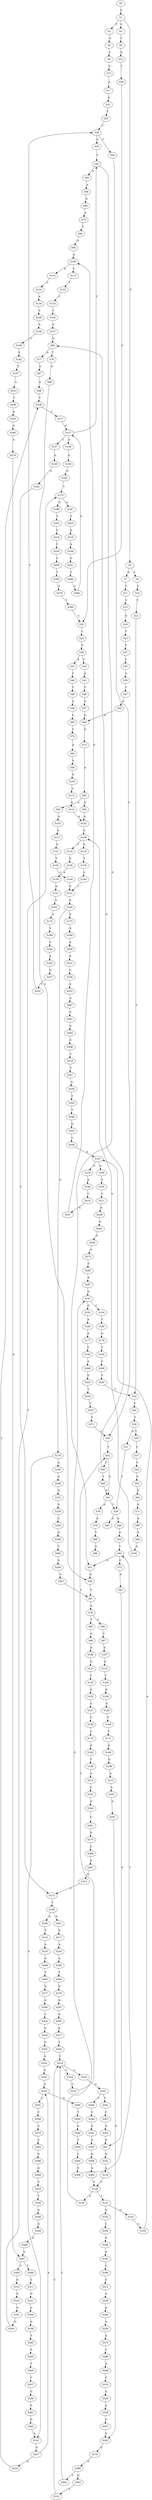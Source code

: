 strict digraph  {
	S0 -> S1 [ label = C ];
	S1 -> S2 [ label = T ];
	S1 -> S3 [ label = G ];
	S1 -> S4 [ label = C ];
	S2 -> S5 [ label = G ];
	S3 -> S6 [ label = T ];
	S3 -> S7 [ label = A ];
	S4 -> S8 [ label = T ];
	S5 -> S9 [ label = C ];
	S6 -> S10 [ label = C ];
	S7 -> S11 [ label = T ];
	S8 -> S12 [ label = G ];
	S9 -> S13 [ label = C ];
	S10 -> S14 [ label = C ];
	S11 -> S15 [ label = C ];
	S12 -> S16 [ label = T ];
	S13 -> S17 [ label = A ];
	S14 -> S18 [ label = T ];
	S15 -> S19 [ label = G ];
	S16 -> S20 [ label = C ];
	S17 -> S21 [ label = G ];
	S18 -> S22 [ label = C ];
	S19 -> S23 [ label = T ];
	S20 -> S24 [ label = C ];
	S21 -> S25 [ label = T ];
	S22 -> S26 [ label = T ];
	S23 -> S27 [ label = T ];
	S24 -> S28 [ label = T ];
	S25 -> S29 [ label = C ];
	S26 -> S30 [ label = T ];
	S26 -> S31 [ label = G ];
	S27 -> S32 [ label = T ];
	S28 -> S33 [ label = A ];
	S28 -> S34 [ label = T ];
	S29 -> S35 [ label = G ];
	S29 -> S36 [ label = T ];
	S30 -> S37 [ label = C ];
	S31 -> S38 [ label = T ];
	S32 -> S39 [ label = G ];
	S33 -> S40 [ label = C ];
	S34 -> S41 [ label = G ];
	S35 -> S42 [ label = T ];
	S36 -> S43 [ label = C ];
	S37 -> S44 [ label = T ];
	S38 -> S45 [ label = A ];
	S38 -> S46 [ label = C ];
	S39 -> S47 [ label = T ];
	S40 -> S48 [ label = T ];
	S41 -> S49 [ label = T ];
	S42 -> S50 [ label = A ];
	S42 -> S51 [ label = G ];
	S43 -> S52 [ label = T ];
	S44 -> S53 [ label = C ];
	S46 -> S54 [ label = G ];
	S47 -> S55 [ label = A ];
	S48 -> S56 [ label = A ];
	S49 -> S57 [ label = A ];
	S50 -> S58 [ label = A ];
	S51 -> S59 [ label = G ];
	S52 -> S60 [ label = C ];
	S52 -> S61 [ label = G ];
	S53 -> S62 [ label = G ];
	S54 -> S63 [ label = T ];
	S55 -> S64 [ label = G ];
	S56 -> S65 [ label = C ];
	S57 -> S64 [ label = G ];
	S58 -> S66 [ label = G ];
	S59 -> S67 [ label = T ];
	S60 -> S68 [ label = T ];
	S60 -> S69 [ label = G ];
	S61 -> S70 [ label = A ];
	S61 -> S38 [ label = T ];
	S62 -> S71 [ label = G ];
	S63 -> S72 [ label = C ];
	S63 -> S51 [ label = G ];
	S64 -> S73 [ label = G ];
	S65 -> S74 [ label = C ];
	S66 -> S75 [ label = A ];
	S67 -> S76 [ label = A ];
	S68 -> S61 [ label = G ];
	S69 -> S77 [ label = A ];
	S69 -> S78 [ label = T ];
	S70 -> S79 [ label = G ];
	S71 -> S80 [ label = A ];
	S72 -> S81 [ label = G ];
	S73 -> S82 [ label = A ];
	S74 -> S83 [ label = A ];
	S75 -> S84 [ label = C ];
	S76 -> S85 [ label = T ];
	S76 -> S86 [ label = C ];
	S77 -> S87 [ label = A ];
	S78 -> S88 [ label = G ];
	S79 -> S89 [ label = T ];
	S80 -> S90 [ label = G ];
	S81 -> S91 [ label = G ];
	S82 -> S92 [ label = G ];
	S82 -> S93 [ label = A ];
	S83 -> S94 [ label = G ];
	S84 -> S95 [ label = G ];
	S85 -> S96 [ label = G ];
	S86 -> S97 [ label = C ];
	S87 -> S98 [ label = G ];
	S88 -> S59 [ label = G ];
	S89 -> S99 [ label = A ];
	S90 -> S100 [ label = A ];
	S91 -> S101 [ label = A ];
	S92 -> S102 [ label = A ];
	S93 -> S103 [ label = A ];
	S94 -> S104 [ label = G ];
	S95 -> S105 [ label = G ];
	S96 -> S106 [ label = A ];
	S97 -> S107 [ label = G ];
	S98 -> S108 [ label = T ];
	S100 -> S109 [ label = G ];
	S101 -> S110 [ label = A ];
	S102 -> S109 [ label = G ];
	S103 -> S111 [ label = G ];
	S104 -> S112 [ label = A ];
	S105 -> S113 [ label = C ];
	S105 -> S114 [ label = A ];
	S106 -> S115 [ label = G ];
	S107 -> S116 [ label = G ];
	S108 -> S117 [ label = C ];
	S109 -> S118 [ label = T ];
	S109 -> S119 [ label = G ];
	S110 -> S120 [ label = C ];
	S111 -> S121 [ label = G ];
	S112 -> S122 [ label = G ];
	S113 -> S123 [ label = T ];
	S114 -> S124 [ label = C ];
	S115 -> S125 [ label = C ];
	S116 -> S126 [ label = T ];
	S117 -> S127 [ label = G ];
	S118 -> S128 [ label = C ];
	S119 -> S129 [ label = T ];
	S120 -> S130 [ label = A ];
	S120 -> S131 [ label = T ];
	S121 -> S132 [ label = T ];
	S122 -> S102 [ label = A ];
	S123 -> S133 [ label = C ];
	S124 -> S134 [ label = A ];
	S125 -> S135 [ label = G ];
	S126 -> S136 [ label = G ];
	S127 -> S137 [ label = C ];
	S127 -> S42 [ label = T ];
	S127 -> S138 [ label = A ];
	S128 -> S139 [ label = A ];
	S129 -> S140 [ label = C ];
	S130 -> S141 [ label = G ];
	S131 -> S142 [ label = G ];
	S131 -> S143 [ label = A ];
	S132 -> S144 [ label = C ];
	S133 -> S145 [ label = T ];
	S134 -> S146 [ label = C ];
	S135 -> S147 [ label = G ];
	S136 -> S148 [ label = G ];
	S137 -> S149 [ label = G ];
	S138 -> S150 [ label = G ];
	S139 -> S151 [ label = G ];
	S140 -> S152 [ label = C ];
	S141 -> S153 [ label = G ];
	S141 -> S154 [ label = C ];
	S142 -> S155 [ label = C ];
	S143 -> S156 [ label = C ];
	S144 -> S152 [ label = C ];
	S145 -> S157 [ label = C ];
	S146 -> S158 [ label = A ];
	S147 -> S159 [ label = T ];
	S148 -> S160 [ label = T ];
	S149 -> S161 [ label = G ];
	S150 -> S162 [ label = G ];
	S151 -> S163 [ label = G ];
	S152 -> S164 [ label = C ];
	S153 -> S165 [ label = A ];
	S154 -> S166 [ label = C ];
	S155 -> S167 [ label = A ];
	S156 -> S168 [ label = A ];
	S157 -> S69 [ label = G ];
	S158 -> S169 [ label = C ];
	S159 -> S170 [ label = C ];
	S160 -> S171 [ label = T ];
	S161 -> S172 [ label = C ];
	S162 -> S173 [ label = T ];
	S163 -> S174 [ label = A ];
	S164 -> S175 [ label = A ];
	S164 -> S176 [ label = G ];
	S165 -> S177 [ label = A ];
	S166 -> S178 [ label = G ];
	S167 -> S179 [ label = G ];
	S167 -> S180 [ label = A ];
	S168 -> S181 [ label = A ];
	S169 -> S182 [ label = C ];
	S170 -> S183 [ label = G ];
	S171 -> S184 [ label = A ];
	S172 -> S185 [ label = T ];
	S173 -> S186 [ label = G ];
	S173 -> S187 [ label = A ];
	S174 -> S188 [ label = C ];
	S175 -> S189 [ label = G ];
	S176 -> S190 [ label = G ];
	S176 -> S191 [ label = A ];
	S177 -> S192 [ label = T ];
	S178 -> S193 [ label = T ];
	S179 -> S194 [ label = A ];
	S180 -> S195 [ label = C ];
	S181 -> S196 [ label = C ];
	S182 -> S197 [ label = T ];
	S183 -> S198 [ label = C ];
	S184 -> S199 [ label = G ];
	S185 -> S200 [ label = A ];
	S185 -> S201 [ label = G ];
	S186 -> S202 [ label = T ];
	S187 -> S203 [ label = T ];
	S188 -> S204 [ label = C ];
	S189 -> S205 [ label = A ];
	S190 -> S206 [ label = A ];
	S191 -> S207 [ label = A ];
	S192 -> S208 [ label = A ];
	S193 -> S209 [ label = C ];
	S194 -> S210 [ label = C ];
	S195 -> S211 [ label = C ];
	S196 -> S212 [ label = G ];
	S197 -> S213 [ label = C ];
	S198 -> S214 [ label = A ];
	S199 -> S215 [ label = A ];
	S200 -> S216 [ label = T ];
	S201 -> S217 [ label = G ];
	S202 -> S218 [ label = C ];
	S203 -> S219 [ label = A ];
	S204 -> S220 [ label = A ];
	S205 -> S221 [ label = G ];
	S206 -> S222 [ label = G ];
	S207 -> S223 [ label = A ];
	S207 -> S224 [ label = G ];
	S208 -> S225 [ label = G ];
	S209 -> S226 [ label = C ];
	S210 -> S227 [ label = G ];
	S211 -> S228 [ label = A ];
	S212 -> S229 [ label = A ];
	S213 -> S230 [ label = T ];
	S214 -> S231 [ label = C ];
	S215 -> S232 [ label = A ];
	S216 -> S233 [ label = A ];
	S217 -> S234 [ label = A ];
	S218 -> S235 [ label = C ];
	S219 -> S236 [ label = A ];
	S220 -> S237 [ label = G ];
	S221 -> S238 [ label = C ];
	S222 -> S239 [ label = G ];
	S223 -> S240 [ label = G ];
	S223 -> S241 [ label = C ];
	S224 -> S108 [ label = T ];
	S225 -> S242 [ label = T ];
	S226 -> S18 [ label = T ];
	S227 -> S105 [ label = G ];
	S228 -> S243 [ label = G ];
	S229 -> S244 [ label = A ];
	S230 -> S245 [ label = A ];
	S231 -> S246 [ label = G ];
	S232 -> S247 [ label = G ];
	S233 -> S248 [ label = G ];
	S234 -> S249 [ label = A ];
	S235 -> S250 [ label = C ];
	S236 -> S251 [ label = G ];
	S237 -> S252 [ label = T ];
	S238 -> S253 [ label = C ];
	S239 -> S254 [ label = C ];
	S240 -> S255 [ label = T ];
	S241 -> S256 [ label = C ];
	S242 -> S257 [ label = C ];
	S243 -> S258 [ label = A ];
	S244 -> S259 [ label = A ];
	S245 -> S260 [ label = G ];
	S246 -> S261 [ label = C ];
	S247 -> S262 [ label = G ];
	S248 -> S263 [ label = T ];
	S249 -> S264 [ label = T ];
	S250 -> S265 [ label = T ];
	S251 -> S266 [ label = T ];
	S252 -> S29 [ label = C ];
	S253 -> S267 [ label = A ];
	S254 -> S268 [ label = G ];
	S255 -> S269 [ label = G ];
	S256 -> S270 [ label = C ];
	S257 -> S271 [ label = T ];
	S258 -> S272 [ label = A ];
	S259 -> S273 [ label = A ];
	S260 -> S274 [ label = A ];
	S261 -> S275 [ label = G ];
	S262 -> S276 [ label = G ];
	S263 -> S277 [ label = A ];
	S264 -> S278 [ label = G ];
	S265 -> S279 [ label = G ];
	S266 -> S280 [ label = C ];
	S267 -> S281 [ label = C ];
	S268 -> S282 [ label = T ];
	S269 -> S283 [ label = T ];
	S270 -> S284 [ label = C ];
	S271 -> S43 [ label = C ];
	S272 -> S285 [ label = C ];
	S273 -> S286 [ label = C ];
	S274 -> S287 [ label = A ];
	S275 -> S288 [ label = C ];
	S276 -> S289 [ label = G ];
	S277 -> S290 [ label = G ];
	S278 -> S291 [ label = G ];
	S279 -> S292 [ label = T ];
	S280 -> S127 [ label = G ];
	S281 -> S293 [ label = G ];
	S282 -> S294 [ label = G ];
	S283 -> S295 [ label = C ];
	S284 -> S296 [ label = G ];
	S285 -> S297 [ label = A ];
	S286 -> S298 [ label = A ];
	S287 -> S299 [ label = T ];
	S287 -> S300 [ label = C ];
	S288 -> S301 [ label = G ];
	S289 -> S302 [ label = T ];
	S289 -> S303 [ label = G ];
	S290 -> S304 [ label = C ];
	S291 -> S305 [ label = G ];
	S292 -> S20 [ label = C ];
	S293 -> S306 [ label = G ];
	S294 -> S307 [ label = G ];
	S295 -> S308 [ label = G ];
	S296 -> S309 [ label = A ];
	S297 -> S141 [ label = G ];
	S298 -> S310 [ label = G ];
	S299 -> S311 [ label = C ];
	S300 -> S312 [ label = G ];
	S301 -> S313 [ label = G ];
	S302 -> S314 [ label = C ];
	S303 -> S315 [ label = T ];
	S304 -> S316 [ label = C ];
	S305 -> S317 [ label = G ];
	S306 -> S318 [ label = T ];
	S307 -> S67 [ label = T ];
	S308 -> S63 [ label = T ];
	S309 -> S319 [ label = C ];
	S310 -> S320 [ label = A ];
	S311 -> S321 [ label = G ];
	S312 -> S322 [ label = A ];
	S313 -> S172 [ label = C ];
	S314 -> S323 [ label = C ];
	S314 -> S324 [ label = T ];
	S315 -> S314 [ label = C ];
	S316 -> S325 [ label = G ];
	S317 -> S326 [ label = T ];
	S318 -> S327 [ label = T ];
	S319 -> S328 [ label = T ];
	S320 -> S329 [ label = A ];
	S321 -> S330 [ label = G ];
	S322 -> S331 [ label = G ];
	S323 -> S332 [ label = G ];
	S324 -> S333 [ label = C ];
	S325 -> S334 [ label = A ];
	S326 -> S314 [ label = C ];
	S327 -> S335 [ label = A ];
	S328 -> S336 [ label = A ];
	S329 -> S337 [ label = G ];
	S330 -> S338 [ label = G ];
	S331 -> S339 [ label = G ];
	S332 -> S340 [ label = C ];
	S332 -> S341 [ label = T ];
	S333 -> S52 [ label = T ];
	S334 -> S342 [ label = A ];
	S335 -> S343 [ label = C ];
	S336 -> S344 [ label = G ];
	S337 -> S262 [ label = G ];
	S338 -> S345 [ label = T ];
	S339 -> S173 [ label = T ];
	S340 -> S346 [ label = C ];
	S341 -> S347 [ label = C ];
	S342 -> S223 [ label = A ];
	S343 -> S348 [ label = T ];
	S344 -> S349 [ label = A ];
	S345 -> S350 [ label = A ];
	S346 -> S351 [ label = G ];
	S347 -> S352 [ label = G ];
	S348 -> S353 [ label = G ];
	S349 -> S287 [ label = A ];
	S350 -> S354 [ label = T ];
	S351 -> S355 [ label = G ];
	S352 -> S91 [ label = G ];
	S353 -> S356 [ label = C ];
	S354 -> S357 [ label = C ];
	S355 -> S358 [ label = A ];
	S356 -> S167 [ label = A ];
	S357 -> S359 [ label = C ];
	S358 -> S360 [ label = A ];
	S359 -> S361 [ label = C ];
	S360 -> S120 [ label = C ];
	S361 -> S362 [ label = G ];
	S362 -> S191 [ label = A ];
}
